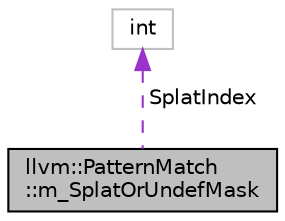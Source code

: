 digraph "llvm::PatternMatch::m_SplatOrUndefMask"
{
 // LATEX_PDF_SIZE
  bgcolor="transparent";
  edge [fontname="Helvetica",fontsize="10",labelfontname="Helvetica",labelfontsize="10"];
  node [fontname="Helvetica",fontsize="10",shape=record];
  Node1 [label="llvm::PatternMatch\l::m_SplatOrUndefMask",height=0.2,width=0.4,color="black", fillcolor="grey75", style="filled", fontcolor="black",tooltip=" "];
  Node2 -> Node1 [dir="back",color="darkorchid3",fontsize="10",style="dashed",label=" SplatIndex" ,fontname="Helvetica"];
  Node2 [label="int",height=0.2,width=0.4,color="grey75",tooltip=" "];
}
